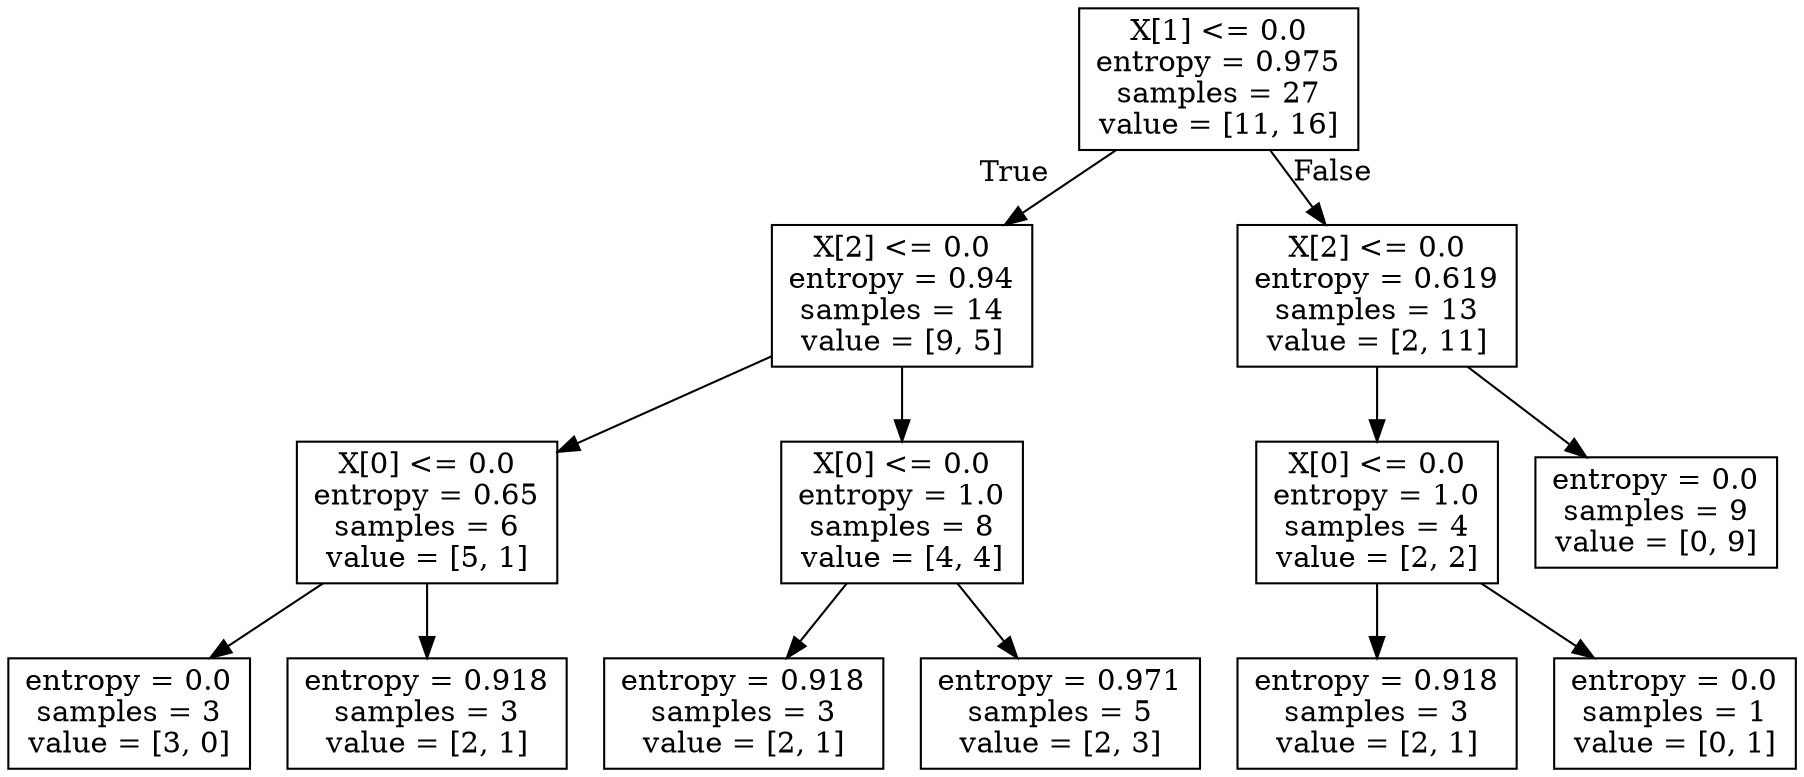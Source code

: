 digraph Tree {
node [shape=box] ;
0 [label="X[1] <= 0.0\nentropy = 0.975\nsamples = 27\nvalue = [11, 16]"] ;
1 [label="X[2] <= 0.0\nentropy = 0.94\nsamples = 14\nvalue = [9, 5]"] ;
0 -> 1 [labeldistance=2.5, labelangle=45, headlabel="True"] ;
2 [label="X[0] <= 0.0\nentropy = 0.65\nsamples = 6\nvalue = [5, 1]"] ;
1 -> 2 ;
3 [label="entropy = 0.0\nsamples = 3\nvalue = [3, 0]"] ;
2 -> 3 ;
4 [label="entropy = 0.918\nsamples = 3\nvalue = [2, 1]"] ;
2 -> 4 ;
5 [label="X[0] <= 0.0\nentropy = 1.0\nsamples = 8\nvalue = [4, 4]"] ;
1 -> 5 ;
6 [label="entropy = 0.918\nsamples = 3\nvalue = [2, 1]"] ;
5 -> 6 ;
7 [label="entropy = 0.971\nsamples = 5\nvalue = [2, 3]"] ;
5 -> 7 ;
8 [label="X[2] <= 0.0\nentropy = 0.619\nsamples = 13\nvalue = [2, 11]"] ;
0 -> 8 [labeldistance=2.5, labelangle=-45, headlabel="False"] ;
9 [label="X[0] <= 0.0\nentropy = 1.0\nsamples = 4\nvalue = [2, 2]"] ;
8 -> 9 ;
10 [label="entropy = 0.918\nsamples = 3\nvalue = [2, 1]"] ;
9 -> 10 ;
11 [label="entropy = 0.0\nsamples = 1\nvalue = [0, 1]"] ;
9 -> 11 ;
12 [label="entropy = 0.0\nsamples = 9\nvalue = [0, 9]"] ;
8 -> 12 ;
}